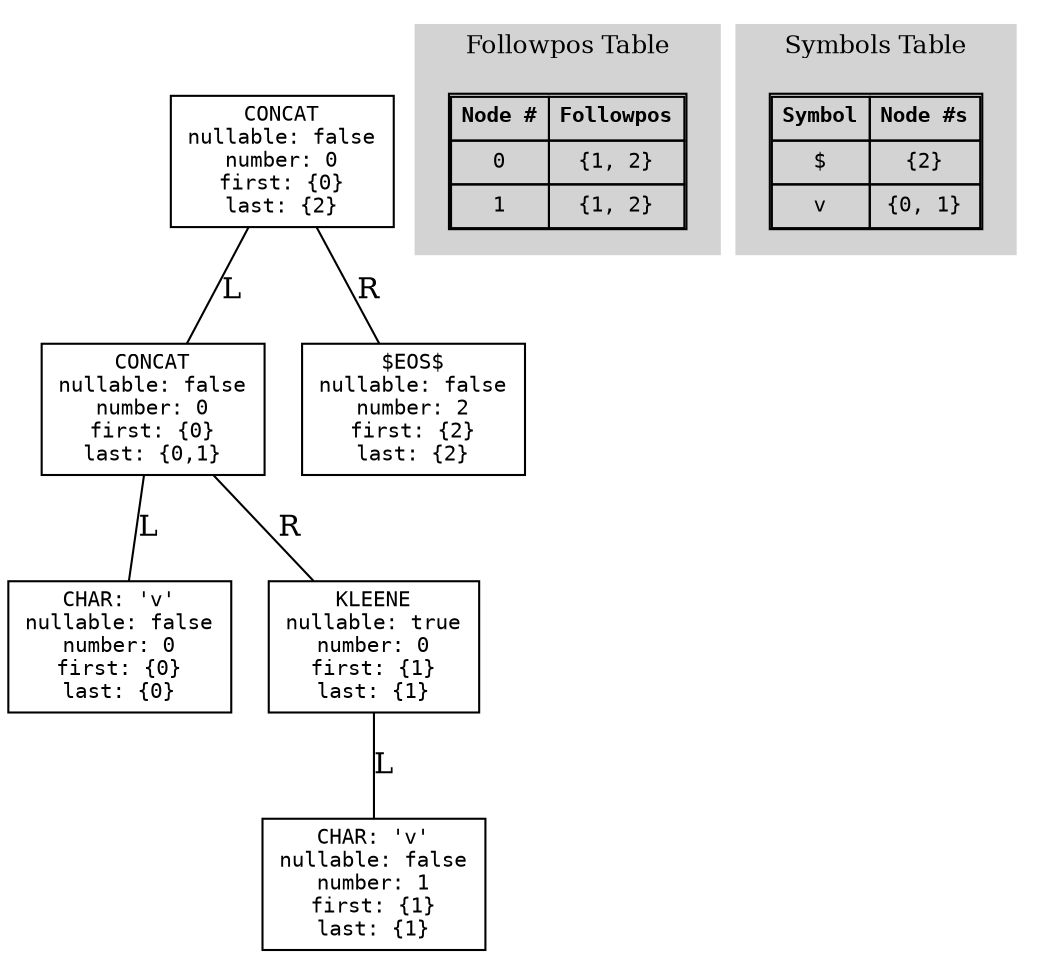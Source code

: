 digraph SyntaxTree {
  node [shape=box, fontname="Courier", fontsize=10];
  edge [arrowhead=none];

  0 [label="CONCAT\nnullable: false\nnumber: 0\nfirst: {0}\nlast: {2}"];
  1 [label="CONCAT\nnullable: false\nnumber: 0\nfirst: {0}\nlast: {0,1}"];
  2 [label="CHAR: 'v'\nnullable: false\nnumber: 0\nfirst: {0}\nlast: {0}"];
  1 -> 2 [label="L"];
  3 [label="KLEENE\nnullable: true\nnumber: 0\nfirst: {1}\nlast: {1}"];
  4 [label="CHAR: 'v'\nnullable: false\nnumber: 1\nfirst: {1}\nlast: {1}"];
  3 -> 4 [label="L"];
  1 -> 3 [label="R"];
  0 -> 1 [label="L"];
  5 [label="$EOS$\nnullable: false\nnumber: 2\nfirst: {2}\nlast: {2}"];
  0 -> 5 [label="R"];

  subgraph cluster_followpos {
    label="Followpos Table";
    fontsize=12;
    style=filled;
    color=lightgrey;
    node [shape=plaintext];
    follow_table [label=<
      <table border="1" cellborder="1" cellspacing="0" cellpadding="4">
        <tr><td><b>Node #</b></td><td><b>Followpos</b></td></tr>
        <tr><td>0</td><td>{1, 2}</td></tr>
        <tr><td>1</td><td>{1, 2}</td></tr>
      </table>
    >];
  }

  subgraph cluster_symbols {
    label="Symbols Table";
    fontsize=12;
    style=filled;
    color=lightgrey;
    node [shape=plaintext];
    symbols_table [label=<
      <table border="1" cellborder="1" cellspacing="0" cellpadding="4">
        <tr><td><b>Symbol</b></td><td><b>Node #s</b></td></tr>
        <tr><td>$</td><td>{2}</td></tr>
        <tr><td>v</td><td>{0, 1}</td></tr>
      </table>
    >];
  }
}
